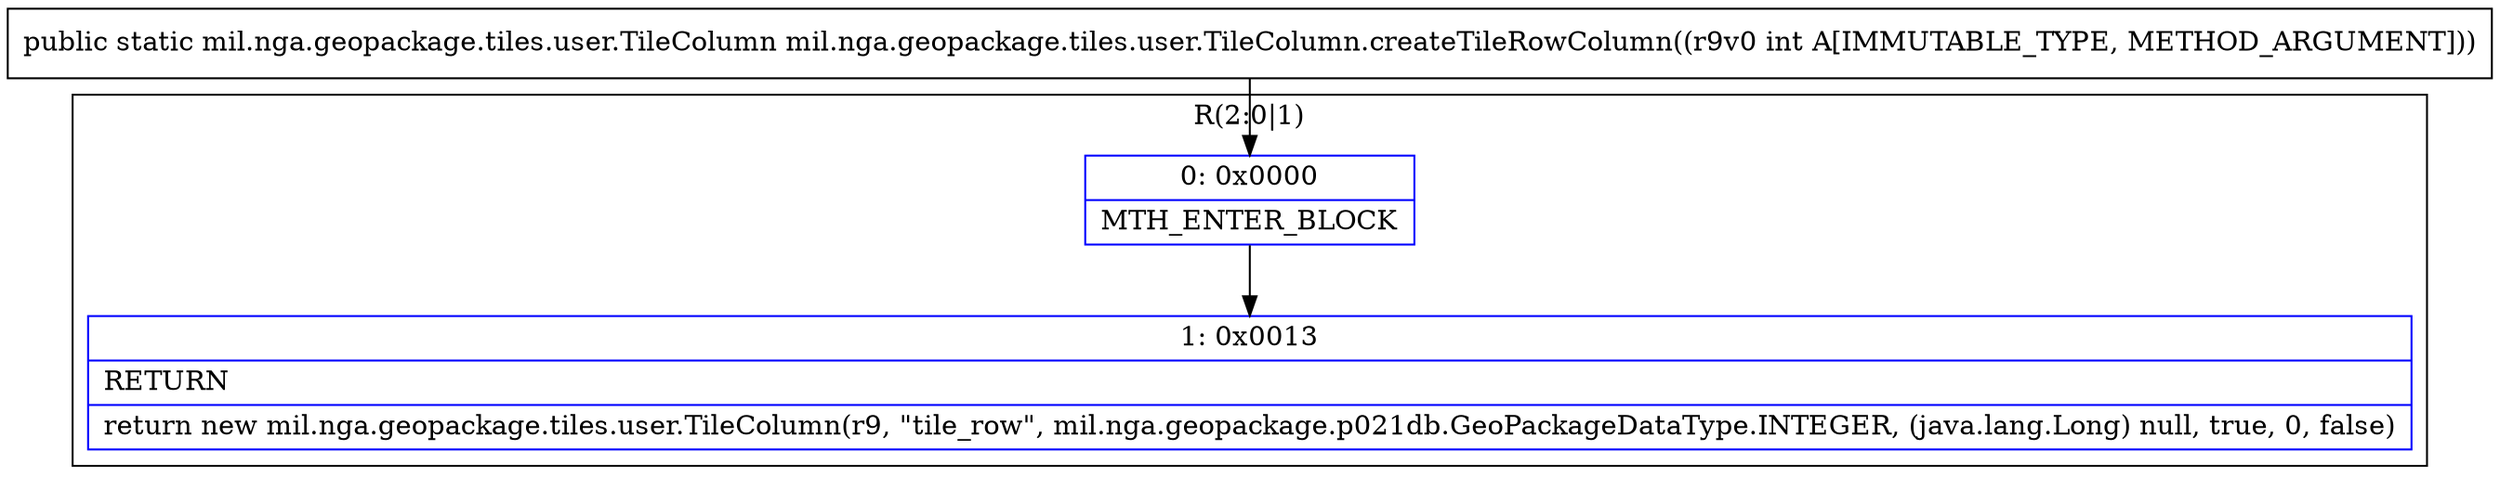 digraph "CFG formil.nga.geopackage.tiles.user.TileColumn.createTileRowColumn(I)Lmil\/nga\/geopackage\/tiles\/user\/TileColumn;" {
subgraph cluster_Region_1029875003 {
label = "R(2:0|1)";
node [shape=record,color=blue];
Node_0 [shape=record,label="{0\:\ 0x0000|MTH_ENTER_BLOCK\l}"];
Node_1 [shape=record,label="{1\:\ 0x0013|RETURN\l|return new mil.nga.geopackage.tiles.user.TileColumn(r9, \"tile_row\", mil.nga.geopackage.p021db.GeoPackageDataType.INTEGER, (java.lang.Long) null, true, 0, false)\l}"];
}
MethodNode[shape=record,label="{public static mil.nga.geopackage.tiles.user.TileColumn mil.nga.geopackage.tiles.user.TileColumn.createTileRowColumn((r9v0 int A[IMMUTABLE_TYPE, METHOD_ARGUMENT])) }"];
MethodNode -> Node_0;
Node_0 -> Node_1;
}

